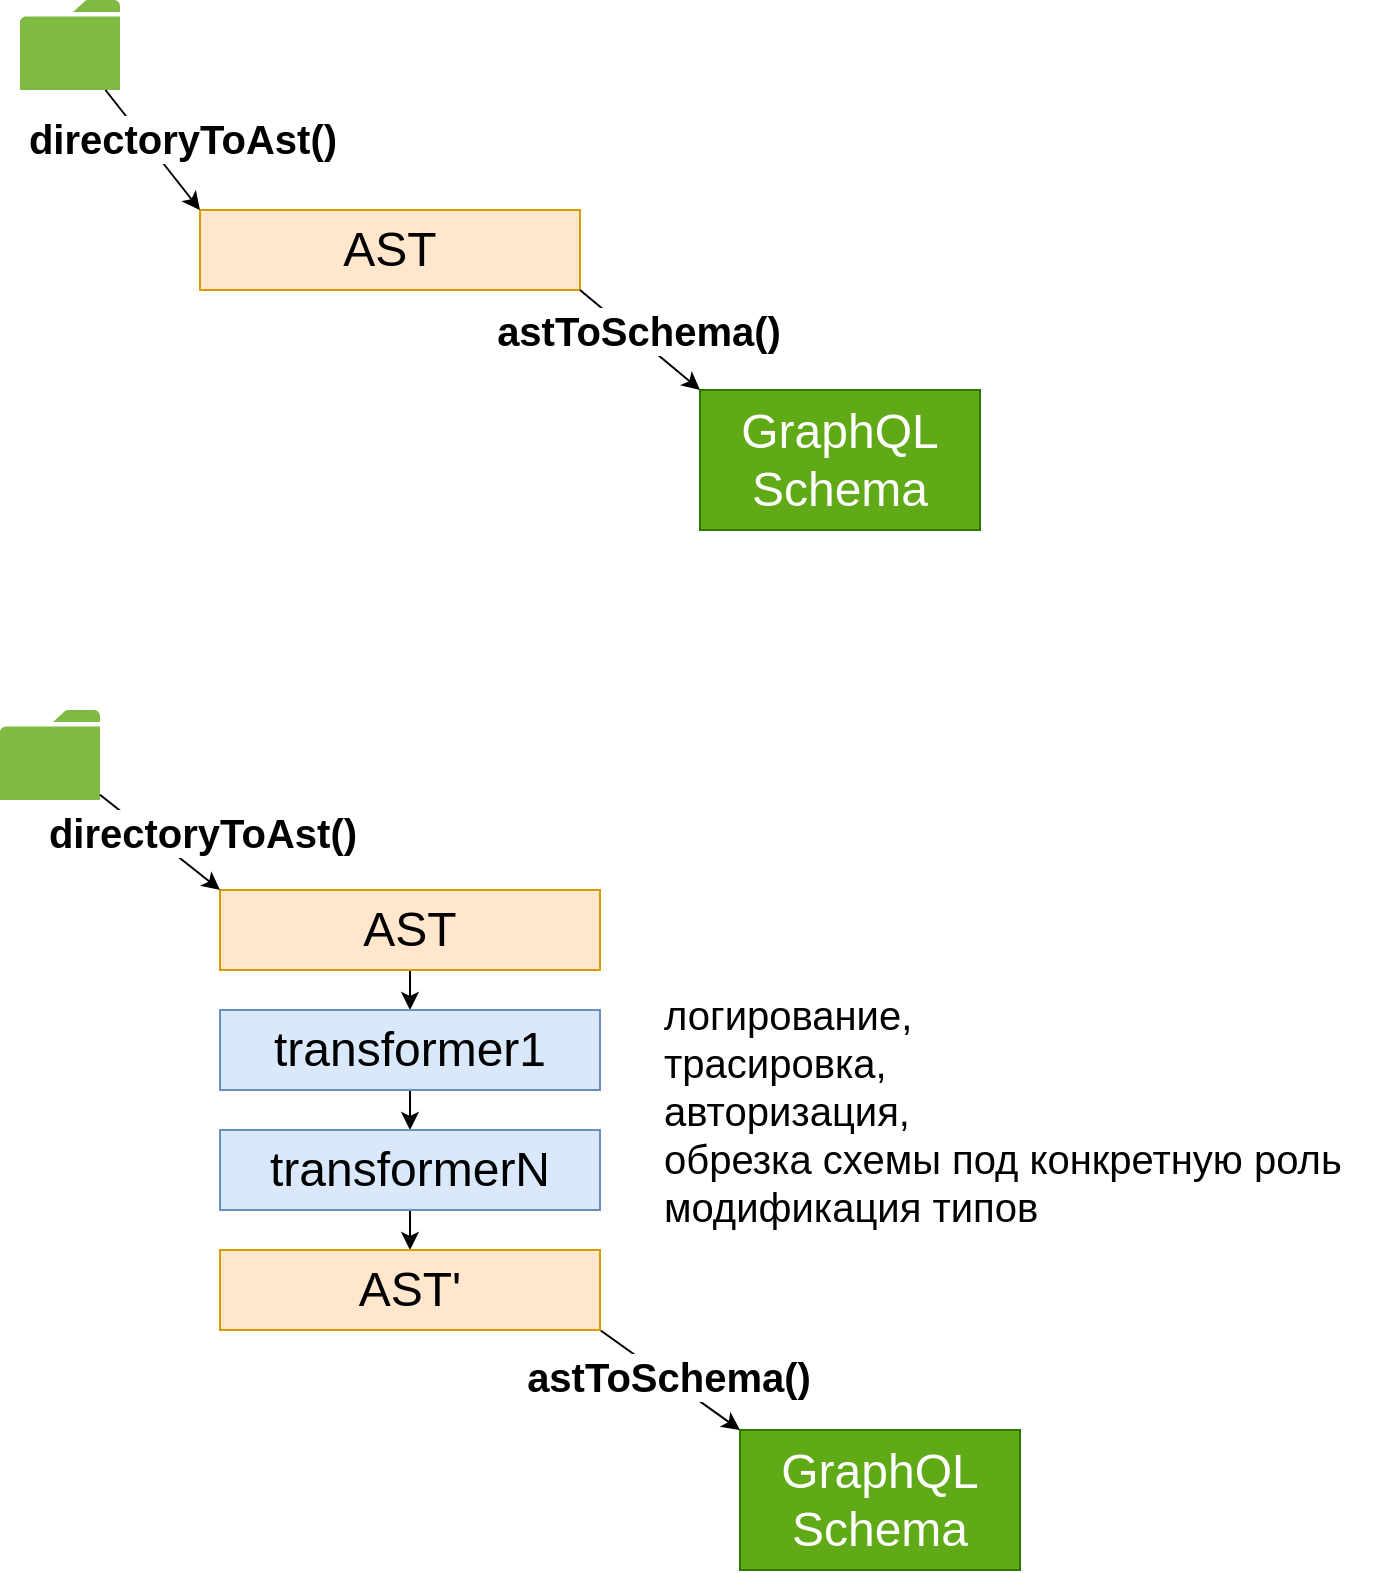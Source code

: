 <mxfile version="13.1.3">
    <diagram id="6hGFLwfOUW9BJ-s0fimq" name="Page-1">
        <mxGraphModel dx="913" dy="518" grid="1" gridSize="10" guides="1" tooltips="1" connect="1" arrows="1" fold="1" page="1" pageScale="1" pageWidth="827" pageHeight="1169" math="0" shadow="0">
            <root>
                <mxCell id="0"/>
                <mxCell id="1" parent="0"/>
                <mxCell id="3" value="" style="pointerEvents=1;shadow=0;dashed=0;html=1;strokeColor=none;labelPosition=center;verticalLabelPosition=bottom;verticalAlign=top;outlineConnect=0;align=center;shape=mxgraph.office.concepts.folder;fillColor=#7FBA42;" vertex="1" parent="1">
                    <mxGeometry x="40" y="155" width="50" height="45" as="geometry"/>
                </mxCell>
                <mxCell id="5" value="AST" style="rounded=0;whiteSpace=wrap;html=1;fillColor=#ffe6cc;strokeColor=#d79b00;fontSize=24;" vertex="1" parent="1">
                    <mxGeometry x="130" y="260" width="190" height="40" as="geometry"/>
                </mxCell>
                <mxCell id="7" value="GraphQL&lt;br&gt;Schema" style="rounded=0;whiteSpace=wrap;html=1;fillColor=#60a917;strokeColor=#2D7600;fontSize=24;fontColor=#ffffff;" vertex="1" parent="1">
                    <mxGeometry x="380" y="350" width="140" height="70" as="geometry"/>
                </mxCell>
                <mxCell id="8" value="" style="endArrow=classic;html=1;fontSize=24;entryX=0;entryY=0;entryDx=0;entryDy=0;" edge="1" parent="1" source="3" target="5">
                    <mxGeometry width="50" height="50" relative="1" as="geometry">
                        <mxPoint x="120" y="292.5" as="sourcePoint"/>
                        <mxPoint x="190.711" y="242.5" as="targetPoint"/>
                    </mxGeometry>
                </mxCell>
                <mxCell id="11" value="directoryToAst()" style="edgeLabel;html=1;align=center;verticalAlign=middle;resizable=0;points=[];fontSize=20;fontStyle=1" vertex="1" connectable="0" parent="8">
                    <mxGeometry x="-0.003" y="2" relative="1" as="geometry">
                        <mxPoint x="13.37" y="-5.33" as="offset"/>
                    </mxGeometry>
                </mxCell>
                <mxCell id="9" value="" style="endArrow=classic;html=1;fontSize=24;exitX=1;exitY=1;exitDx=0;exitDy=0;entryX=0;entryY=0;entryDx=0;entryDy=0;" edge="1" parent="1" source="5" target="7">
                    <mxGeometry width="50" height="50" relative="1" as="geometry">
                        <mxPoint x="320" y="244.5" as="sourcePoint"/>
                        <mxPoint x="400" y="245" as="targetPoint"/>
                    </mxGeometry>
                </mxCell>
                <mxCell id="12" value="astToSchema()" style="edgeLabel;html=1;align=center;verticalAlign=middle;resizable=0;points=[];fontSize=20;fontStyle=1" vertex="1" connectable="0" parent="9">
                    <mxGeometry x="0.046" y="1" relative="1" as="geometry">
                        <mxPoint x="-3.25" y="-5.59" as="offset"/>
                    </mxGeometry>
                </mxCell>
                <mxCell id="13" value="" style="pointerEvents=1;shadow=0;dashed=0;html=1;strokeColor=none;labelPosition=center;verticalLabelPosition=bottom;verticalAlign=top;outlineConnect=0;align=center;shape=mxgraph.office.concepts.folder;fillColor=#7FBA42;" vertex="1" parent="1">
                    <mxGeometry x="30" y="510" width="50" height="45" as="geometry"/>
                </mxCell>
                <mxCell id="23" style="edgeStyle=orthogonalEdgeStyle;rounded=0;orthogonalLoop=1;jettySize=auto;html=1;exitX=0.5;exitY=1;exitDx=0;exitDy=0;entryX=0.5;entryY=0;entryDx=0;entryDy=0;fontSize=20;" edge="1" parent="1" source="14" target="20">
                    <mxGeometry relative="1" as="geometry"/>
                </mxCell>
                <mxCell id="14" value="AST" style="rounded=0;whiteSpace=wrap;html=1;fillColor=#ffe6cc;strokeColor=#d79b00;fontSize=24;" vertex="1" parent="1">
                    <mxGeometry x="140" y="600" width="190" height="40" as="geometry"/>
                </mxCell>
                <mxCell id="15" value="GraphQL&lt;br&gt;Schema" style="rounded=0;whiteSpace=wrap;html=1;fillColor=#60a917;strokeColor=#2D7600;fontSize=24;fontColor=#ffffff;" vertex="1" parent="1">
                    <mxGeometry x="400" y="870" width="140" height="70" as="geometry"/>
                </mxCell>
                <mxCell id="16" value="" style="endArrow=classic;html=1;fontSize=24;entryX=0;entryY=0;entryDx=0;entryDy=0;" edge="1" parent="1" source="13" target="14">
                    <mxGeometry width="50" height="50" relative="1" as="geometry">
                        <mxPoint x="130" y="657.5" as="sourcePoint"/>
                        <mxPoint x="200.711" y="607.5" as="targetPoint"/>
                    </mxGeometry>
                </mxCell>
                <mxCell id="17" value="directoryToAst()" style="edgeLabel;html=1;align=center;verticalAlign=middle;resizable=0;points=[];fontSize=20;fontStyle=1" vertex="1" connectable="0" parent="16">
                    <mxGeometry x="-0.003" y="2" relative="1" as="geometry">
                        <mxPoint x="19.27" y="-3.2" as="offset"/>
                    </mxGeometry>
                </mxCell>
                <mxCell id="18" value="" style="endArrow=classic;html=1;fontSize=24;entryX=0;entryY=0;entryDx=0;entryDy=0;exitX=1;exitY=1;exitDx=0;exitDy=0;" edge="1" parent="1" source="22" target="15">
                    <mxGeometry width="50" height="50" relative="1" as="geometry">
                        <mxPoint x="350" y="880" as="sourcePoint"/>
                        <mxPoint x="410" y="610" as="targetPoint"/>
                    </mxGeometry>
                </mxCell>
                <mxCell id="19" value="astToSchema()" style="edgeLabel;html=1;align=center;verticalAlign=middle;resizable=0;points=[];fontSize=20;fontStyle=1" vertex="1" connectable="0" parent="18">
                    <mxGeometry x="0.046" y="1" relative="1" as="geometry">
                        <mxPoint x="-3.25" y="-2.71" as="offset"/>
                    </mxGeometry>
                </mxCell>
                <mxCell id="24" style="edgeStyle=orthogonalEdgeStyle;rounded=0;orthogonalLoop=1;jettySize=auto;html=1;exitX=0.5;exitY=1;exitDx=0;exitDy=0;entryX=0.5;entryY=0;entryDx=0;entryDy=0;fontSize=20;" edge="1" parent="1" source="20" target="21">
                    <mxGeometry relative="1" as="geometry"/>
                </mxCell>
                <mxCell id="20" value="transformer1" style="rounded=0;whiteSpace=wrap;html=1;fillColor=#dae8fc;strokeColor=#6c8ebf;fontSize=24;" vertex="1" parent="1">
                    <mxGeometry x="140" y="660" width="190" height="40" as="geometry"/>
                </mxCell>
                <mxCell id="25" style="edgeStyle=orthogonalEdgeStyle;rounded=0;orthogonalLoop=1;jettySize=auto;html=1;exitX=0.5;exitY=1;exitDx=0;exitDy=0;entryX=0.5;entryY=0;entryDx=0;entryDy=0;fontSize=20;" edge="1" parent="1" source="21" target="22">
                    <mxGeometry relative="1" as="geometry"/>
                </mxCell>
                <mxCell id="21" value="transformerN" style="rounded=0;whiteSpace=wrap;html=1;fillColor=#dae8fc;strokeColor=#6c8ebf;fontSize=24;" vertex="1" parent="1">
                    <mxGeometry x="140" y="720" width="190" height="40" as="geometry"/>
                </mxCell>
                <mxCell id="22" value="AST'" style="rounded=0;whiteSpace=wrap;html=1;fillColor=#ffe6cc;strokeColor=#d79b00;fontSize=24;" vertex="1" parent="1">
                    <mxGeometry x="140" y="780" width="190" height="40" as="geometry"/>
                </mxCell>
                <mxCell id="26" value="логирование,&lt;br&gt;трасировка,&lt;br&gt;авторизация,&lt;br&gt;обрезка схемы под конкретную роль&lt;br&gt;модификация типов" style="text;html=1;align=left;verticalAlign=middle;resizable=0;points=[];autosize=1;fontSize=20;" vertex="1" parent="1">
                    <mxGeometry x="360" y="650" width="360" height="120" as="geometry"/>
                </mxCell>
            </root>
        </mxGraphModel>
    </diagram>
</mxfile>